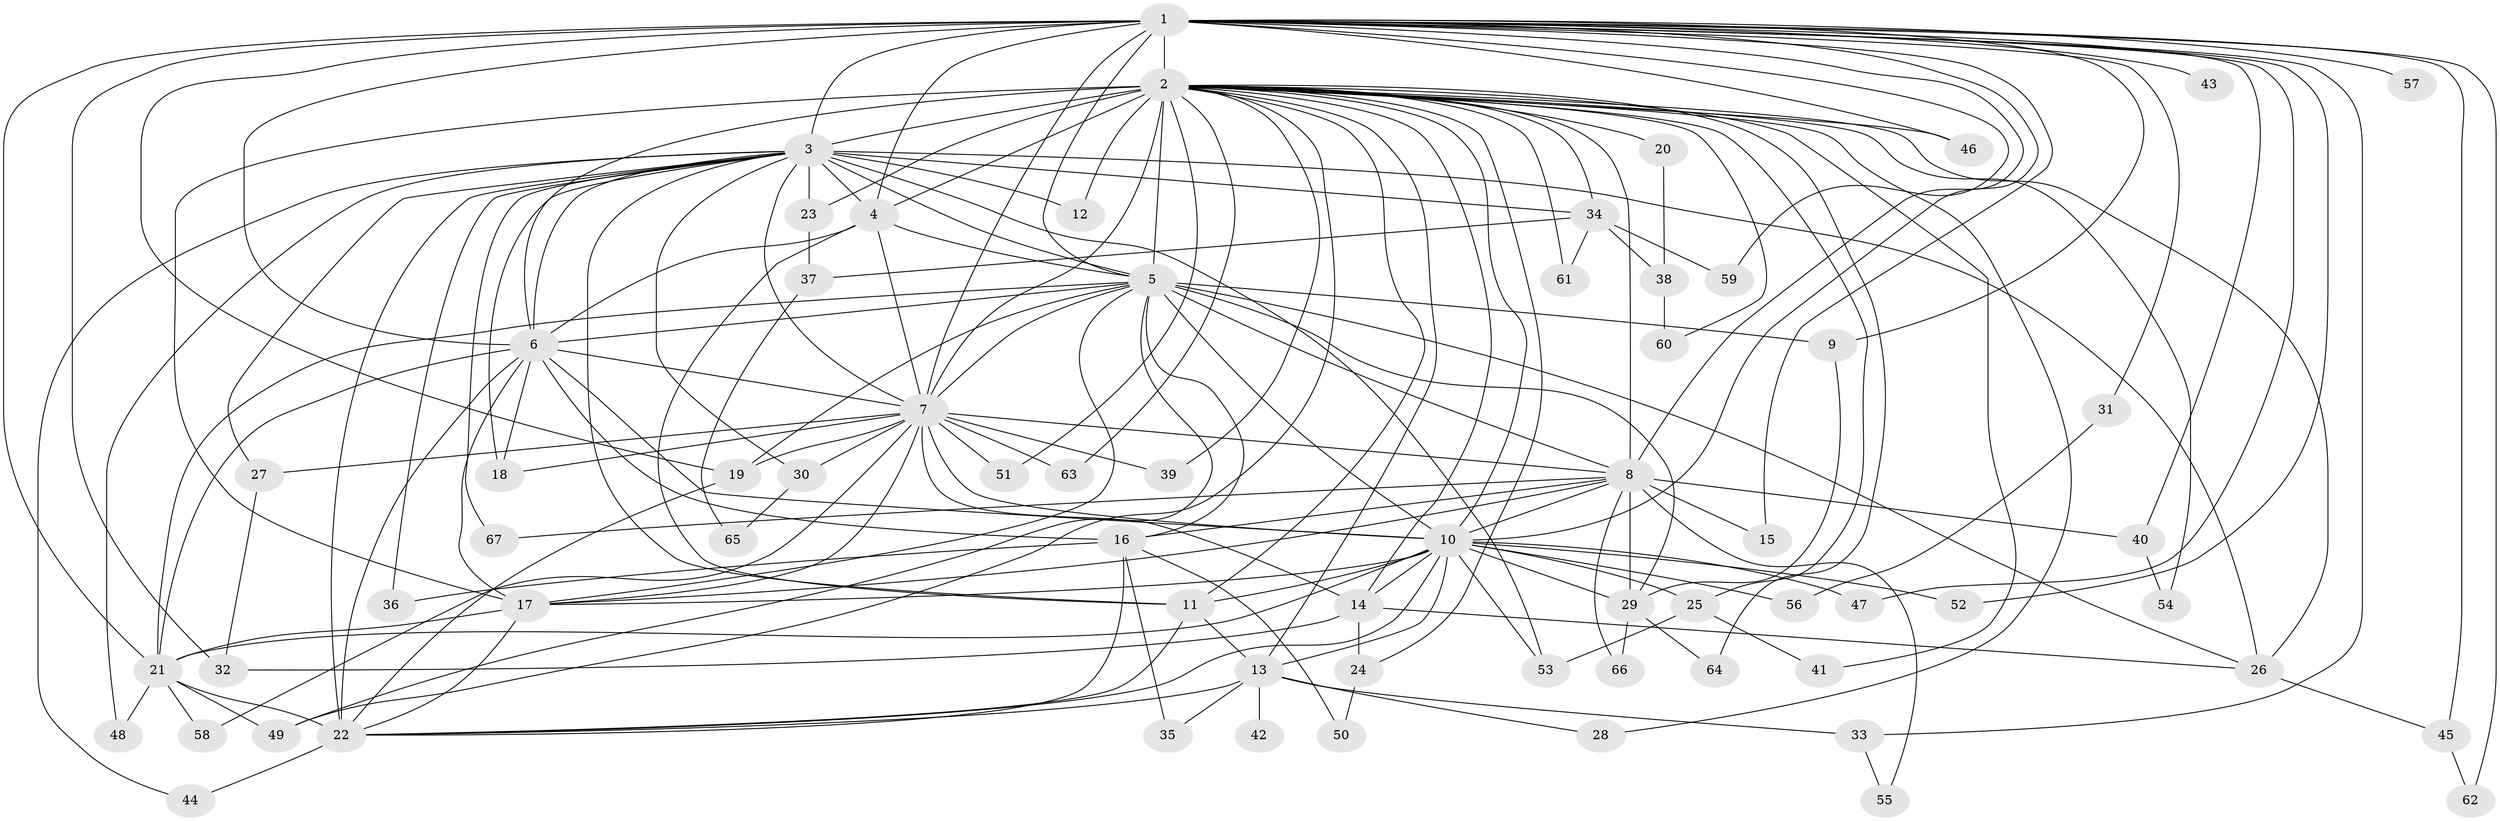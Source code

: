 // original degree distribution, {34: 0.007462686567164179, 12: 0.014925373134328358, 26: 0.014925373134328358, 37: 0.007462686567164179, 22: 0.007462686567164179, 23: 0.007462686567164179, 20: 0.014925373134328358, 13: 0.007462686567164179, 4: 0.07462686567164178, 9: 0.014925373134328358, 2: 0.5597014925373134, 6: 0.022388059701492536, 5: 0.029850746268656716, 7: 0.014925373134328358, 3: 0.20149253731343283}
// Generated by graph-tools (version 1.1) at 2025/34/03/09/25 02:34:48]
// undirected, 67 vertices, 170 edges
graph export_dot {
graph [start="1"]
  node [color=gray90,style=filled];
  1;
  2;
  3;
  4;
  5;
  6;
  7;
  8;
  9;
  10;
  11;
  12;
  13;
  14;
  15;
  16;
  17;
  18;
  19;
  20;
  21;
  22;
  23;
  24;
  25;
  26;
  27;
  28;
  29;
  30;
  31;
  32;
  33;
  34;
  35;
  36;
  37;
  38;
  39;
  40;
  41;
  42;
  43;
  44;
  45;
  46;
  47;
  48;
  49;
  50;
  51;
  52;
  53;
  54;
  55;
  56;
  57;
  58;
  59;
  60;
  61;
  62;
  63;
  64;
  65;
  66;
  67;
  1 -- 2 [weight=5.0];
  1 -- 3 [weight=1.0];
  1 -- 4 [weight=2.0];
  1 -- 5 [weight=2.0];
  1 -- 6 [weight=2.0];
  1 -- 7 [weight=1.0];
  1 -- 8 [weight=1.0];
  1 -- 9 [weight=1.0];
  1 -- 10 [weight=1.0];
  1 -- 15 [weight=1.0];
  1 -- 19 [weight=1.0];
  1 -- 21 [weight=1.0];
  1 -- 31 [weight=1.0];
  1 -- 32 [weight=1.0];
  1 -- 33 [weight=1.0];
  1 -- 40 [weight=1.0];
  1 -- 43 [weight=1.0];
  1 -- 45 [weight=1.0];
  1 -- 46 [weight=1.0];
  1 -- 47 [weight=1.0];
  1 -- 52 [weight=1.0];
  1 -- 57 [weight=1.0];
  1 -- 59 [weight=1.0];
  1 -- 62 [weight=1.0];
  2 -- 3 [weight=3.0];
  2 -- 4 [weight=2.0];
  2 -- 5 [weight=17.0];
  2 -- 6 [weight=7.0];
  2 -- 7 [weight=2.0];
  2 -- 8 [weight=1.0];
  2 -- 10 [weight=5.0];
  2 -- 11 [weight=1.0];
  2 -- 12 [weight=1.0];
  2 -- 13 [weight=1.0];
  2 -- 14 [weight=2.0];
  2 -- 17 [weight=1.0];
  2 -- 20 [weight=1.0];
  2 -- 23 [weight=1.0];
  2 -- 24 [weight=1.0];
  2 -- 25 [weight=1.0];
  2 -- 26 [weight=1.0];
  2 -- 28 [weight=1.0];
  2 -- 34 [weight=2.0];
  2 -- 39 [weight=1.0];
  2 -- 41 [weight=1.0];
  2 -- 46 [weight=1.0];
  2 -- 49 [weight=1.0];
  2 -- 51 [weight=1.0];
  2 -- 54 [weight=1.0];
  2 -- 60 [weight=1.0];
  2 -- 61 [weight=1.0];
  2 -- 63 [weight=1.0];
  2 -- 64 [weight=1.0];
  3 -- 4 [weight=1.0];
  3 -- 5 [weight=3.0];
  3 -- 6 [weight=2.0];
  3 -- 7 [weight=1.0];
  3 -- 11 [weight=1.0];
  3 -- 12 [weight=1.0];
  3 -- 18 [weight=1.0];
  3 -- 22 [weight=1.0];
  3 -- 23 [weight=1.0];
  3 -- 26 [weight=1.0];
  3 -- 27 [weight=1.0];
  3 -- 30 [weight=1.0];
  3 -- 34 [weight=2.0];
  3 -- 36 [weight=1.0];
  3 -- 44 [weight=1.0];
  3 -- 48 [weight=1.0];
  3 -- 53 [weight=1.0];
  3 -- 67 [weight=1.0];
  4 -- 5 [weight=3.0];
  4 -- 6 [weight=2.0];
  4 -- 7 [weight=1.0];
  4 -- 11 [weight=1.0];
  5 -- 6 [weight=4.0];
  5 -- 7 [weight=2.0];
  5 -- 8 [weight=2.0];
  5 -- 9 [weight=3.0];
  5 -- 10 [weight=15.0];
  5 -- 16 [weight=2.0];
  5 -- 17 [weight=1.0];
  5 -- 19 [weight=1.0];
  5 -- 21 [weight=1.0];
  5 -- 26 [weight=1.0];
  5 -- 29 [weight=1.0];
  5 -- 49 [weight=1.0];
  6 -- 7 [weight=3.0];
  6 -- 10 [weight=1.0];
  6 -- 16 [weight=1.0];
  6 -- 17 [weight=8.0];
  6 -- 18 [weight=1.0];
  6 -- 21 [weight=1.0];
  6 -- 22 [weight=6.0];
  7 -- 8 [weight=1.0];
  7 -- 10 [weight=1.0];
  7 -- 14 [weight=2.0];
  7 -- 17 [weight=1.0];
  7 -- 18 [weight=1.0];
  7 -- 19 [weight=1.0];
  7 -- 27 [weight=1.0];
  7 -- 30 [weight=1.0];
  7 -- 39 [weight=1.0];
  7 -- 51 [weight=1.0];
  7 -- 58 [weight=1.0];
  7 -- 63 [weight=1.0];
  8 -- 10 [weight=1.0];
  8 -- 15 [weight=1.0];
  8 -- 16 [weight=1.0];
  8 -- 17 [weight=1.0];
  8 -- 29 [weight=1.0];
  8 -- 40 [weight=1.0];
  8 -- 55 [weight=1.0];
  8 -- 66 [weight=1.0];
  8 -- 67 [weight=1.0];
  9 -- 29 [weight=1.0];
  10 -- 11 [weight=1.0];
  10 -- 13 [weight=1.0];
  10 -- 14 [weight=1.0];
  10 -- 17 [weight=1.0];
  10 -- 21 [weight=1.0];
  10 -- 22 [weight=1.0];
  10 -- 25 [weight=2.0];
  10 -- 29 [weight=1.0];
  10 -- 47 [weight=1.0];
  10 -- 52 [weight=1.0];
  10 -- 53 [weight=1.0];
  10 -- 56 [weight=1.0];
  11 -- 13 [weight=1.0];
  11 -- 22 [weight=1.0];
  13 -- 22 [weight=1.0];
  13 -- 28 [weight=1.0];
  13 -- 33 [weight=1.0];
  13 -- 35 [weight=1.0];
  13 -- 42 [weight=1.0];
  14 -- 24 [weight=1.0];
  14 -- 26 [weight=1.0];
  14 -- 32 [weight=1.0];
  16 -- 22 [weight=1.0];
  16 -- 35 [weight=1.0];
  16 -- 36 [weight=1.0];
  16 -- 50 [weight=1.0];
  17 -- 21 [weight=2.0];
  17 -- 22 [weight=2.0];
  19 -- 22 [weight=1.0];
  20 -- 38 [weight=1.0];
  21 -- 22 [weight=1.0];
  21 -- 48 [weight=1.0];
  21 -- 49 [weight=1.0];
  21 -- 58 [weight=1.0];
  22 -- 44 [weight=1.0];
  23 -- 37 [weight=1.0];
  24 -- 50 [weight=1.0];
  25 -- 41 [weight=1.0];
  25 -- 53 [weight=1.0];
  26 -- 45 [weight=1.0];
  27 -- 32 [weight=1.0];
  29 -- 64 [weight=1.0];
  29 -- 66 [weight=1.0];
  30 -- 65 [weight=1.0];
  31 -- 56 [weight=1.0];
  33 -- 55 [weight=1.0];
  34 -- 37 [weight=1.0];
  34 -- 38 [weight=1.0];
  34 -- 59 [weight=1.0];
  34 -- 61 [weight=1.0];
  37 -- 65 [weight=1.0];
  38 -- 60 [weight=1.0];
  40 -- 54 [weight=1.0];
  45 -- 62 [weight=1.0];
}
